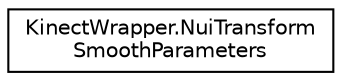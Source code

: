 digraph "Graphical Class Hierarchy"
{
  edge [fontname="Helvetica",fontsize="10",labelfontname="Helvetica",labelfontsize="10"];
  node [fontname="Helvetica",fontsize="10",shape=record];
  rankdir="LR";
  Node0 [label="KinectWrapper.NuiTransform\lSmoothParameters",height=0.2,width=0.4,color="black", fillcolor="white", style="filled",URL="$struct_kinect_wrapper_1_1_nui_transform_smooth_parameters.html"];
}

